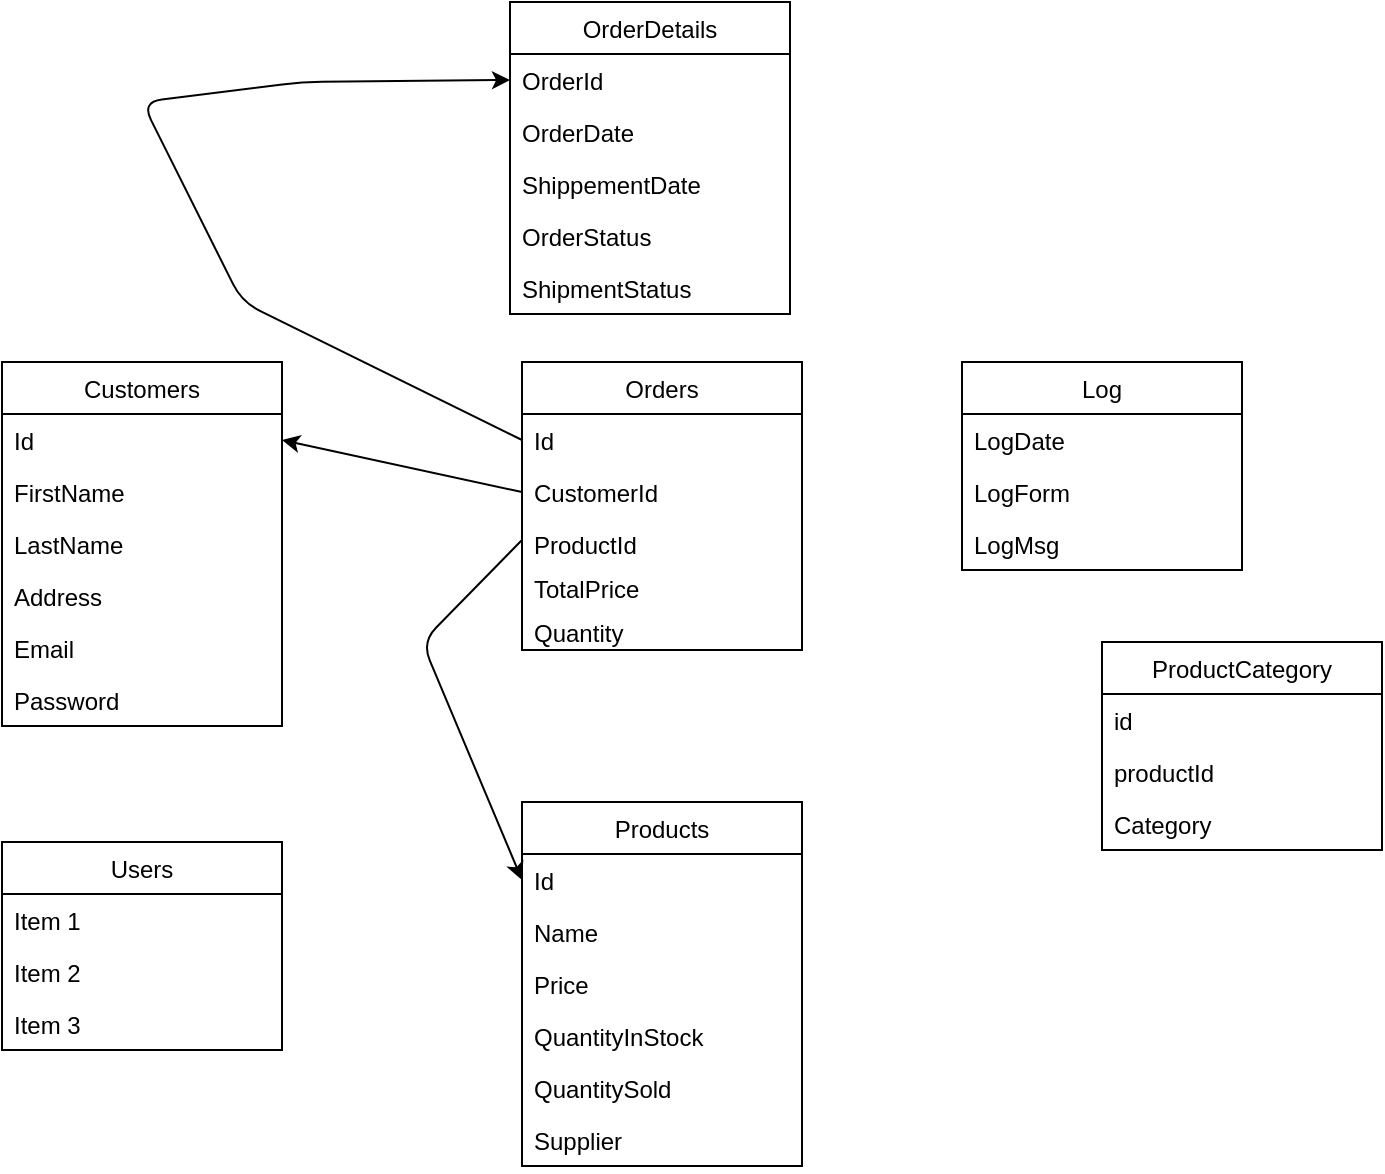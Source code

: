 <mxfile version="14.9.0" type="device"><diagram id="q8n99a6d-3kvFXZF-hDc" name="Page-1"><mxGraphModel dx="1722" dy="772" grid="1" gridSize="10" guides="1" tooltips="1" connect="1" arrows="1" fold="1" page="1" pageScale="1" pageWidth="827" pageHeight="1169" math="0" shadow="0"><root><mxCell id="0"/><mxCell id="1" parent="0"/><mxCell id="-MH8tf6vK7alNo7fxVet-4" value="Orders" style="swimlane;fontStyle=0;childLayout=stackLayout;horizontal=1;startSize=26;horizontalStack=0;resizeParent=1;resizeParentMax=0;resizeLast=0;collapsible=1;marginBottom=0;" vertex="1" parent="1"><mxGeometry x="350" y="300" width="140" height="144" as="geometry"/></mxCell><mxCell id="-MH8tf6vK7alNo7fxVet-5" value="Id" style="text;strokeColor=none;fillColor=none;align=left;verticalAlign=top;spacingLeft=4;spacingRight=4;overflow=hidden;rotatable=0;points=[[0,0.5],[1,0.5]];portConstraint=eastwest;" vertex="1" parent="-MH8tf6vK7alNo7fxVet-4"><mxGeometry y="26" width="140" height="26" as="geometry"/></mxCell><mxCell id="-MH8tf6vK7alNo7fxVet-27" value="CustomerId" style="text;strokeColor=none;fillColor=none;align=left;verticalAlign=top;spacingLeft=4;spacingRight=4;overflow=hidden;rotatable=0;points=[[0,0.5],[1,0.5]];portConstraint=eastwest;" vertex="1" parent="-MH8tf6vK7alNo7fxVet-4"><mxGeometry y="52" width="140" height="26" as="geometry"/></mxCell><mxCell id="-MH8tf6vK7alNo7fxVet-7" value="ProductId" style="text;strokeColor=none;fillColor=none;align=left;verticalAlign=top;spacingLeft=4;spacingRight=4;overflow=hidden;rotatable=0;points=[[0,0.5],[1,0.5]];portConstraint=eastwest;" vertex="1" parent="-MH8tf6vK7alNo7fxVet-4"><mxGeometry y="78" width="140" height="22" as="geometry"/></mxCell><mxCell id="-MH8tf6vK7alNo7fxVet-8" value="TotalPrice" style="text;strokeColor=none;fillColor=none;align=left;verticalAlign=top;spacingLeft=4;spacingRight=4;overflow=hidden;rotatable=0;points=[[0,0.5],[1,0.5]];portConstraint=eastwest;" vertex="1" parent="-MH8tf6vK7alNo7fxVet-4"><mxGeometry y="100" width="140" height="22" as="geometry"/></mxCell><mxCell id="-MH8tf6vK7alNo7fxVet-9" value="Quantity" style="text;strokeColor=none;fillColor=none;align=left;verticalAlign=top;spacingLeft=4;spacingRight=4;overflow=hidden;rotatable=0;points=[[0,0.5],[1,0.5]];portConstraint=eastwest;" vertex="1" parent="-MH8tf6vK7alNo7fxVet-4"><mxGeometry y="122" width="140" height="22" as="geometry"/></mxCell><mxCell id="-MH8tf6vK7alNo7fxVet-10" value="Customers" style="swimlane;fontStyle=0;childLayout=stackLayout;horizontal=1;startSize=26;horizontalStack=0;resizeParent=1;resizeParentMax=0;resizeLast=0;collapsible=1;marginBottom=0;" vertex="1" parent="1"><mxGeometry x="90" y="300" width="140" height="182" as="geometry"/></mxCell><mxCell id="-MH8tf6vK7alNo7fxVet-11" value="Id" style="text;strokeColor=none;fillColor=none;align=left;verticalAlign=top;spacingLeft=4;spacingRight=4;overflow=hidden;rotatable=0;points=[[0,0.5],[1,0.5]];portConstraint=eastwest;" vertex="1" parent="-MH8tf6vK7alNo7fxVet-10"><mxGeometry y="26" width="140" height="26" as="geometry"/></mxCell><mxCell id="-MH8tf6vK7alNo7fxVet-12" value="FirstName" style="text;strokeColor=none;fillColor=none;align=left;verticalAlign=top;spacingLeft=4;spacingRight=4;overflow=hidden;rotatable=0;points=[[0,0.5],[1,0.5]];portConstraint=eastwest;" vertex="1" parent="-MH8tf6vK7alNo7fxVet-10"><mxGeometry y="52" width="140" height="26" as="geometry"/></mxCell><mxCell id="-MH8tf6vK7alNo7fxVet-13" value="LastName" style="text;strokeColor=none;fillColor=none;align=left;verticalAlign=top;spacingLeft=4;spacingRight=4;overflow=hidden;rotatable=0;points=[[0,0.5],[1,0.5]];portConstraint=eastwest;" vertex="1" parent="-MH8tf6vK7alNo7fxVet-10"><mxGeometry y="78" width="140" height="26" as="geometry"/></mxCell><mxCell id="-MH8tf6vK7alNo7fxVet-14" value="Address" style="text;strokeColor=none;fillColor=none;align=left;verticalAlign=top;spacingLeft=4;spacingRight=4;overflow=hidden;rotatable=0;points=[[0,0.5],[1,0.5]];portConstraint=eastwest;" vertex="1" parent="-MH8tf6vK7alNo7fxVet-10"><mxGeometry y="104" width="140" height="26" as="geometry"/></mxCell><mxCell id="-MH8tf6vK7alNo7fxVet-15" value="Email" style="text;strokeColor=none;fillColor=none;align=left;verticalAlign=top;spacingLeft=4;spacingRight=4;overflow=hidden;rotatable=0;points=[[0,0.5],[1,0.5]];portConstraint=eastwest;" vertex="1" parent="-MH8tf6vK7alNo7fxVet-10"><mxGeometry y="130" width="140" height="26" as="geometry"/></mxCell><mxCell id="-MH8tf6vK7alNo7fxVet-45" value="Password" style="text;strokeColor=none;fillColor=none;align=left;verticalAlign=top;spacingLeft=4;spacingRight=4;overflow=hidden;rotatable=0;points=[[0,0.5],[1,0.5]];portConstraint=eastwest;" vertex="1" parent="-MH8tf6vK7alNo7fxVet-10"><mxGeometry y="156" width="140" height="26" as="geometry"/></mxCell><mxCell id="-MH8tf6vK7alNo7fxVet-17" value="Products" style="swimlane;fontStyle=0;childLayout=stackLayout;horizontal=1;startSize=26;horizontalStack=0;resizeParent=1;resizeParentMax=0;resizeLast=0;collapsible=1;marginBottom=0;" vertex="1" parent="1"><mxGeometry x="350" y="520" width="140" height="182" as="geometry"/></mxCell><mxCell id="-MH8tf6vK7alNo7fxVet-18" value="Id" style="text;strokeColor=none;fillColor=none;align=left;verticalAlign=top;spacingLeft=4;spacingRight=4;overflow=hidden;rotatable=0;points=[[0,0.5],[1,0.5]];portConstraint=eastwest;" vertex="1" parent="-MH8tf6vK7alNo7fxVet-17"><mxGeometry y="26" width="140" height="26" as="geometry"/></mxCell><mxCell id="-MH8tf6vK7alNo7fxVet-19" value="Name" style="text;strokeColor=none;fillColor=none;align=left;verticalAlign=top;spacingLeft=4;spacingRight=4;overflow=hidden;rotatable=0;points=[[0,0.5],[1,0.5]];portConstraint=eastwest;" vertex="1" parent="-MH8tf6vK7alNo7fxVet-17"><mxGeometry y="52" width="140" height="26" as="geometry"/></mxCell><mxCell id="-MH8tf6vK7alNo7fxVet-20" value="Price" style="text;strokeColor=none;fillColor=none;align=left;verticalAlign=top;spacingLeft=4;spacingRight=4;overflow=hidden;rotatable=0;points=[[0,0.5],[1,0.5]];portConstraint=eastwest;" vertex="1" parent="-MH8tf6vK7alNo7fxVet-17"><mxGeometry y="78" width="140" height="26" as="geometry"/></mxCell><mxCell id="-MH8tf6vK7alNo7fxVet-21" value="QuantityInStock" style="text;strokeColor=none;fillColor=none;align=left;verticalAlign=top;spacingLeft=4;spacingRight=4;overflow=hidden;rotatable=0;points=[[0,0.5],[1,0.5]];portConstraint=eastwest;" vertex="1" parent="-MH8tf6vK7alNo7fxVet-17"><mxGeometry y="104" width="140" height="26" as="geometry"/></mxCell><mxCell id="-MH8tf6vK7alNo7fxVet-22" value="QuantitySold" style="text;strokeColor=none;fillColor=none;align=left;verticalAlign=top;spacingLeft=4;spacingRight=4;overflow=hidden;rotatable=0;points=[[0,0.5],[1,0.5]];portConstraint=eastwest;" vertex="1" parent="-MH8tf6vK7alNo7fxVet-17"><mxGeometry y="130" width="140" height="26" as="geometry"/></mxCell><mxCell id="-MH8tf6vK7alNo7fxVet-23" value="Supplier" style="text;strokeColor=none;fillColor=none;align=left;verticalAlign=top;spacingLeft=4;spacingRight=4;overflow=hidden;rotatable=0;points=[[0,0.5],[1,0.5]];portConstraint=eastwest;" vertex="1" parent="-MH8tf6vK7alNo7fxVet-17"><mxGeometry y="156" width="140" height="26" as="geometry"/></mxCell><mxCell id="-MH8tf6vK7alNo7fxVet-24" value="" style="endArrow=classic;html=1;exitX=0;exitY=0.5;exitDx=0;exitDy=0;entryX=0;entryY=0.5;entryDx=0;entryDy=0;" edge="1" parent="1" source="-MH8tf6vK7alNo7fxVet-7" target="-MH8tf6vK7alNo7fxVet-18"><mxGeometry width="50" height="50" relative="1" as="geometry"><mxPoint x="310" y="520" as="sourcePoint"/><mxPoint x="360" y="470" as="targetPoint"/><Array as="points"><mxPoint x="300" y="440"/></Array></mxGeometry></mxCell><mxCell id="-MH8tf6vK7alNo7fxVet-26" style="edgeStyle=orthogonalEdgeStyle;rounded=0;orthogonalLoop=1;jettySize=auto;html=1;" edge="1" parent="1"><mxGeometry relative="1" as="geometry"><mxPoint x="350" y="340" as="targetPoint"/><mxPoint x="350" y="340" as="sourcePoint"/></mxGeometry></mxCell><mxCell id="-MH8tf6vK7alNo7fxVet-28" value="" style="endArrow=classic;html=1;entryX=1;entryY=0.5;entryDx=0;entryDy=0;exitX=0;exitY=0.5;exitDx=0;exitDy=0;" edge="1" parent="1" source="-MH8tf6vK7alNo7fxVet-27" target="-MH8tf6vK7alNo7fxVet-11"><mxGeometry width="50" height="50" relative="1" as="geometry"><mxPoint x="270" y="403" as="sourcePoint"/><mxPoint x="320" y="353" as="targetPoint"/></mxGeometry></mxCell><mxCell id="-MH8tf6vK7alNo7fxVet-29" value="OrderDetails" style="swimlane;fontStyle=0;childLayout=stackLayout;horizontal=1;startSize=26;horizontalStack=0;resizeParent=1;resizeParentMax=0;resizeLast=0;collapsible=1;marginBottom=0;" vertex="1" parent="1"><mxGeometry x="344" y="120" width="140" height="156" as="geometry"/></mxCell><mxCell id="-MH8tf6vK7alNo7fxVet-30" value="OrderId" style="text;strokeColor=none;fillColor=none;align=left;verticalAlign=top;spacingLeft=4;spacingRight=4;overflow=hidden;rotatable=0;points=[[0,0.5],[1,0.5]];portConstraint=eastwest;" vertex="1" parent="-MH8tf6vK7alNo7fxVet-29"><mxGeometry y="26" width="140" height="26" as="geometry"/></mxCell><mxCell id="-MH8tf6vK7alNo7fxVet-31" value="OrderDate" style="text;strokeColor=none;fillColor=none;align=left;verticalAlign=top;spacingLeft=4;spacingRight=4;overflow=hidden;rotatable=0;points=[[0,0.5],[1,0.5]];portConstraint=eastwest;" vertex="1" parent="-MH8tf6vK7alNo7fxVet-29"><mxGeometry y="52" width="140" height="26" as="geometry"/></mxCell><mxCell id="-MH8tf6vK7alNo7fxVet-32" value="ShippementDate" style="text;strokeColor=none;fillColor=none;align=left;verticalAlign=top;spacingLeft=4;spacingRight=4;overflow=hidden;rotatable=0;points=[[0,0.5],[1,0.5]];portConstraint=eastwest;" vertex="1" parent="-MH8tf6vK7alNo7fxVet-29"><mxGeometry y="78" width="140" height="26" as="geometry"/></mxCell><mxCell id="-MH8tf6vK7alNo7fxVet-33" value="OrderStatus" style="text;strokeColor=none;fillColor=none;align=left;verticalAlign=top;spacingLeft=4;spacingRight=4;overflow=hidden;rotatable=0;points=[[0,0.5],[1,0.5]];portConstraint=eastwest;" vertex="1" parent="-MH8tf6vK7alNo7fxVet-29"><mxGeometry y="104" width="140" height="26" as="geometry"/></mxCell><mxCell id="-MH8tf6vK7alNo7fxVet-34" value="ShipmentStatus" style="text;strokeColor=none;fillColor=none;align=left;verticalAlign=top;spacingLeft=4;spacingRight=4;overflow=hidden;rotatable=0;points=[[0,0.5],[1,0.5]];portConstraint=eastwest;" vertex="1" parent="-MH8tf6vK7alNo7fxVet-29"><mxGeometry y="130" width="140" height="26" as="geometry"/></mxCell><mxCell id="-MH8tf6vK7alNo7fxVet-37" value="Log" style="swimlane;fontStyle=0;childLayout=stackLayout;horizontal=1;startSize=26;horizontalStack=0;resizeParent=1;resizeParentMax=0;resizeLast=0;collapsible=1;marginBottom=0;" vertex="1" parent="1"><mxGeometry x="570" y="300" width="140" height="104" as="geometry"/></mxCell><mxCell id="-MH8tf6vK7alNo7fxVet-38" value="LogDate" style="text;strokeColor=none;fillColor=none;align=left;verticalAlign=top;spacingLeft=4;spacingRight=4;overflow=hidden;rotatable=0;points=[[0,0.5],[1,0.5]];portConstraint=eastwest;" vertex="1" parent="-MH8tf6vK7alNo7fxVet-37"><mxGeometry y="26" width="140" height="26" as="geometry"/></mxCell><mxCell id="-MH8tf6vK7alNo7fxVet-39" value="LogForm" style="text;strokeColor=none;fillColor=none;align=left;verticalAlign=top;spacingLeft=4;spacingRight=4;overflow=hidden;rotatable=0;points=[[0,0.5],[1,0.5]];portConstraint=eastwest;" vertex="1" parent="-MH8tf6vK7alNo7fxVet-37"><mxGeometry y="52" width="140" height="26" as="geometry"/></mxCell><mxCell id="-MH8tf6vK7alNo7fxVet-40" value="LogMsg" style="text;strokeColor=none;fillColor=none;align=left;verticalAlign=top;spacingLeft=4;spacingRight=4;overflow=hidden;rotatable=0;points=[[0,0.5],[1,0.5]];portConstraint=eastwest;" vertex="1" parent="-MH8tf6vK7alNo7fxVet-37"><mxGeometry y="78" width="140" height="26" as="geometry"/></mxCell><mxCell id="-MH8tf6vK7alNo7fxVet-41" value="Users" style="swimlane;fontStyle=0;childLayout=stackLayout;horizontal=1;startSize=26;horizontalStack=0;resizeParent=1;resizeParentMax=0;resizeLast=0;collapsible=1;marginBottom=0;" vertex="1" parent="1"><mxGeometry x="90" y="540" width="140" height="104" as="geometry"/></mxCell><mxCell id="-MH8tf6vK7alNo7fxVet-42" value="Item 1" style="text;strokeColor=none;fillColor=none;align=left;verticalAlign=top;spacingLeft=4;spacingRight=4;overflow=hidden;rotatable=0;points=[[0,0.5],[1,0.5]];portConstraint=eastwest;" vertex="1" parent="-MH8tf6vK7alNo7fxVet-41"><mxGeometry y="26" width="140" height="26" as="geometry"/></mxCell><mxCell id="-MH8tf6vK7alNo7fxVet-43" value="Item 2" style="text;strokeColor=none;fillColor=none;align=left;verticalAlign=top;spacingLeft=4;spacingRight=4;overflow=hidden;rotatable=0;points=[[0,0.5],[1,0.5]];portConstraint=eastwest;" vertex="1" parent="-MH8tf6vK7alNo7fxVet-41"><mxGeometry y="52" width="140" height="26" as="geometry"/></mxCell><mxCell id="-MH8tf6vK7alNo7fxVet-44" value="Item 3" style="text;strokeColor=none;fillColor=none;align=left;verticalAlign=top;spacingLeft=4;spacingRight=4;overflow=hidden;rotatable=0;points=[[0,0.5],[1,0.5]];portConstraint=eastwest;" vertex="1" parent="-MH8tf6vK7alNo7fxVet-41"><mxGeometry y="78" width="140" height="26" as="geometry"/></mxCell><mxCell id="-MH8tf6vK7alNo7fxVet-46" value="" style="endArrow=classic;html=1;exitX=0;exitY=0.5;exitDx=0;exitDy=0;entryX=0;entryY=0.5;entryDx=0;entryDy=0;" edge="1" parent="1" source="-MH8tf6vK7alNo7fxVet-5" target="-MH8tf6vK7alNo7fxVet-30"><mxGeometry width="50" height="50" relative="1" as="geometry"><mxPoint x="240" y="240" as="sourcePoint"/><mxPoint x="290" y="190" as="targetPoint"/><Array as="points"><mxPoint x="210" y="270"/><mxPoint x="160" y="170"/><mxPoint x="240" y="160"/></Array></mxGeometry></mxCell><mxCell id="-MH8tf6vK7alNo7fxVet-47" value="ProductCategory" style="swimlane;fontStyle=0;childLayout=stackLayout;horizontal=1;startSize=26;horizontalStack=0;resizeParent=1;resizeParentMax=0;resizeLast=0;collapsible=1;marginBottom=0;" vertex="1" parent="1"><mxGeometry x="640" y="440" width="140" height="104" as="geometry"/></mxCell><mxCell id="-MH8tf6vK7alNo7fxVet-48" value="id" style="text;strokeColor=none;fillColor=none;align=left;verticalAlign=top;spacingLeft=4;spacingRight=4;overflow=hidden;rotatable=0;points=[[0,0.5],[1,0.5]];portConstraint=eastwest;" vertex="1" parent="-MH8tf6vK7alNo7fxVet-47"><mxGeometry y="26" width="140" height="26" as="geometry"/></mxCell><mxCell id="-MH8tf6vK7alNo7fxVet-49" value="productId" style="text;strokeColor=none;fillColor=none;align=left;verticalAlign=top;spacingLeft=4;spacingRight=4;overflow=hidden;rotatable=0;points=[[0,0.5],[1,0.5]];portConstraint=eastwest;" vertex="1" parent="-MH8tf6vK7alNo7fxVet-47"><mxGeometry y="52" width="140" height="26" as="geometry"/></mxCell><mxCell id="-MH8tf6vK7alNo7fxVet-51" value="Category" style="text;strokeColor=none;fillColor=none;align=left;verticalAlign=top;spacingLeft=4;spacingRight=4;overflow=hidden;rotatable=0;points=[[0,0.5],[1,0.5]];portConstraint=eastwest;" vertex="1" parent="-MH8tf6vK7alNo7fxVet-47"><mxGeometry y="78" width="140" height="26" as="geometry"/></mxCell></root></mxGraphModel></diagram></mxfile>